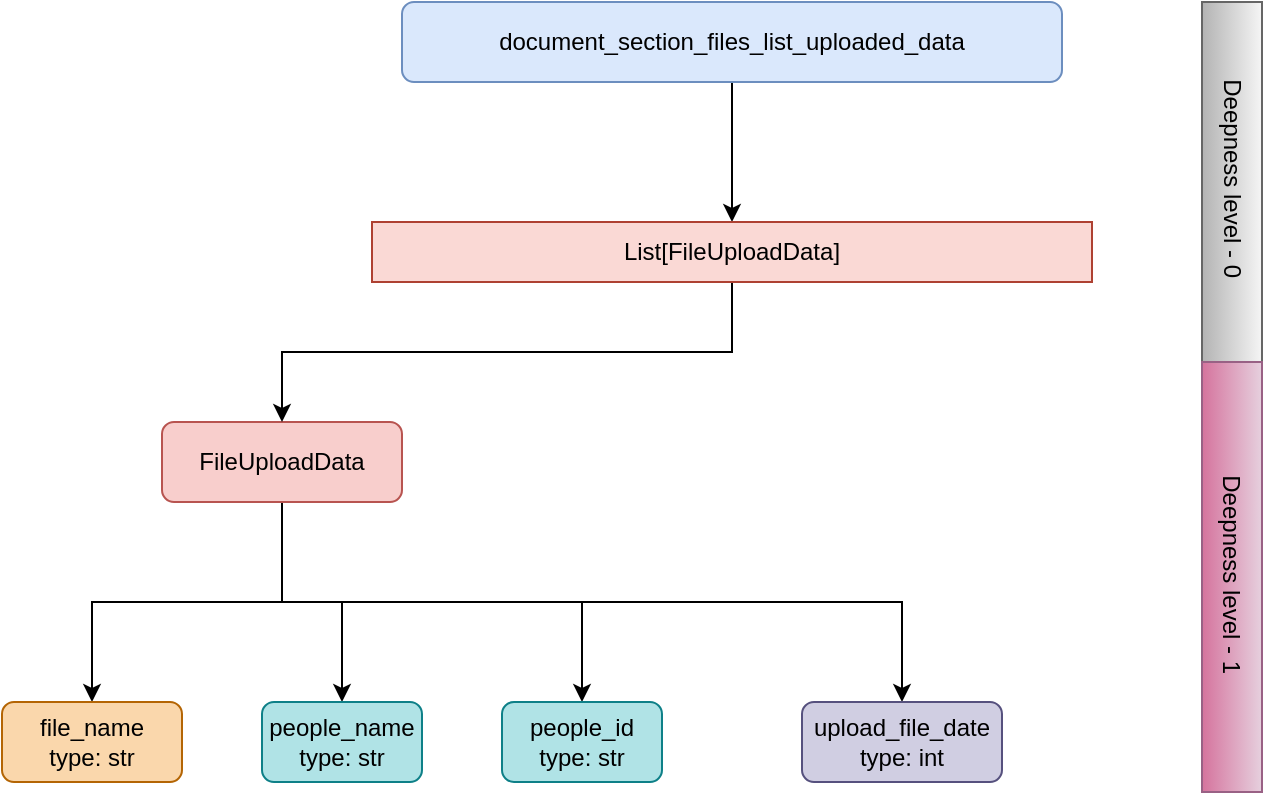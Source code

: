 <mxfile version="22.1.11" type="github">
  <diagram name="Page-1" id="ASaLe4CyZuPNr01UTl9W">
    <mxGraphModel dx="1386" dy="793" grid="1" gridSize="10" guides="1" tooltips="1" connect="1" arrows="1" fold="1" page="1" pageScale="1" pageWidth="827" pageHeight="1169" math="0" shadow="0">
      <root>
        <mxCell id="0" />
        <mxCell id="1" parent="0" />
        <mxCell id="fCAfRg4DWkw_utpPl1P6-7" value="" style="edgeStyle=orthogonalEdgeStyle;rounded=0;orthogonalLoop=1;jettySize=auto;html=1;" edge="1" parent="1" source="fCAfRg4DWkw_utpPl1P6-1" target="fCAfRg4DWkw_utpPl1P6-6">
          <mxGeometry relative="1" as="geometry" />
        </mxCell>
        <mxCell id="fCAfRg4DWkw_utpPl1P6-1" value="document_section_files_list_uploaded_data" style="rounded=1;whiteSpace=wrap;html=1;fillColor=#dae8fc;strokeColor=#6c8ebf;" vertex="1" parent="1">
          <mxGeometry x="250" y="160" width="330" height="40" as="geometry" />
        </mxCell>
        <mxCell id="fCAfRg4DWkw_utpPl1P6-9" style="edgeStyle=orthogonalEdgeStyle;rounded=0;orthogonalLoop=1;jettySize=auto;html=1;" edge="1" parent="1" source="fCAfRg4DWkw_utpPl1P6-2" target="fCAfRg4DWkw_utpPl1P6-4">
          <mxGeometry relative="1" as="geometry" />
        </mxCell>
        <mxCell id="fCAfRg4DWkw_utpPl1P6-14" style="edgeStyle=orthogonalEdgeStyle;rounded=0;orthogonalLoop=1;jettySize=auto;html=1;exitX=0.5;exitY=1;exitDx=0;exitDy=0;entryX=0.5;entryY=0;entryDx=0;entryDy=0;" edge="1" parent="1" source="fCAfRg4DWkw_utpPl1P6-2" target="fCAfRg4DWkw_utpPl1P6-10">
          <mxGeometry relative="1" as="geometry" />
        </mxCell>
        <mxCell id="fCAfRg4DWkw_utpPl1P6-15" style="edgeStyle=orthogonalEdgeStyle;rounded=0;orthogonalLoop=1;jettySize=auto;html=1;exitX=0.5;exitY=1;exitDx=0;exitDy=0;" edge="1" parent="1" source="fCAfRg4DWkw_utpPl1P6-2" target="fCAfRg4DWkw_utpPl1P6-11">
          <mxGeometry relative="1" as="geometry" />
        </mxCell>
        <mxCell id="fCAfRg4DWkw_utpPl1P6-16" style="edgeStyle=orthogonalEdgeStyle;rounded=0;orthogonalLoop=1;jettySize=auto;html=1;exitX=0.5;exitY=1;exitDx=0;exitDy=0;entryX=0.5;entryY=0;entryDx=0;entryDy=0;" edge="1" parent="1" source="fCAfRg4DWkw_utpPl1P6-2" target="fCAfRg4DWkw_utpPl1P6-12">
          <mxGeometry relative="1" as="geometry" />
        </mxCell>
        <mxCell id="fCAfRg4DWkw_utpPl1P6-2" value="FileUploadData" style="rounded=1;whiteSpace=wrap;html=1;fillColor=#f8cecc;strokeColor=#b85450;" vertex="1" parent="1">
          <mxGeometry x="130" y="370" width="120" height="40" as="geometry" />
        </mxCell>
        <mxCell id="fCAfRg4DWkw_utpPl1P6-4" value="file_name&lt;br&gt;type: str" style="rounded=1;whiteSpace=wrap;html=1;fillColor=#fad7ac;strokeColor=#b46504;" vertex="1" parent="1">
          <mxGeometry x="50" y="510" width="90" height="40" as="geometry" />
        </mxCell>
        <mxCell id="fCAfRg4DWkw_utpPl1P6-8" style="edgeStyle=orthogonalEdgeStyle;rounded=0;orthogonalLoop=1;jettySize=auto;html=1;entryX=0.5;entryY=0;entryDx=0;entryDy=0;" edge="1" parent="1" source="fCAfRg4DWkw_utpPl1P6-6" target="fCAfRg4DWkw_utpPl1P6-2">
          <mxGeometry relative="1" as="geometry" />
        </mxCell>
        <mxCell id="fCAfRg4DWkw_utpPl1P6-6" value="List[FileUploadData]" style="rounded=0;whiteSpace=wrap;html=1;fillColor=#fad9d5;strokeColor=#ae4132;" vertex="1" parent="1">
          <mxGeometry x="235" y="270" width="360" height="30" as="geometry" />
        </mxCell>
        <mxCell id="fCAfRg4DWkw_utpPl1P6-10" value="people_name&lt;br&gt;type: str" style="rounded=1;whiteSpace=wrap;html=1;fillColor=#b0e3e6;strokeColor=#0e8088;" vertex="1" parent="1">
          <mxGeometry x="180" y="510" width="80" height="40" as="geometry" />
        </mxCell>
        <mxCell id="fCAfRg4DWkw_utpPl1P6-11" value="people_id&lt;br&gt;type: str" style="rounded=1;whiteSpace=wrap;html=1;fillColor=#b0e3e6;strokeColor=#0e8088;" vertex="1" parent="1">
          <mxGeometry x="300" y="510" width="80" height="40" as="geometry" />
        </mxCell>
        <mxCell id="fCAfRg4DWkw_utpPl1P6-12" value="upload_file_date&lt;br&gt;type: int" style="rounded=1;whiteSpace=wrap;html=1;fillColor=#d0cee2;strokeColor=#56517e;" vertex="1" parent="1">
          <mxGeometry x="450" y="510" width="100" height="40" as="geometry" />
        </mxCell>
        <mxCell id="fCAfRg4DWkw_utpPl1P6-17" value="Deepness level - 0&amp;nbsp;" style="rounded=0;whiteSpace=wrap;html=1;rotation=90;fillColor=#f5f5f5;gradientColor=#b3b3b3;strokeColor=#666666;" vertex="1" parent="1">
          <mxGeometry x="575" y="235" width="180" height="30" as="geometry" />
        </mxCell>
        <mxCell id="fCAfRg4DWkw_utpPl1P6-19" value="Deepness level - 1&amp;nbsp;" style="rounded=0;whiteSpace=wrap;html=1;rotation=90;fillColor=#e6d0de;gradientColor=#d5739d;strokeColor=#996185;" vertex="1" parent="1">
          <mxGeometry x="557.5" y="432.5" width="215" height="30" as="geometry" />
        </mxCell>
      </root>
    </mxGraphModel>
  </diagram>
</mxfile>
